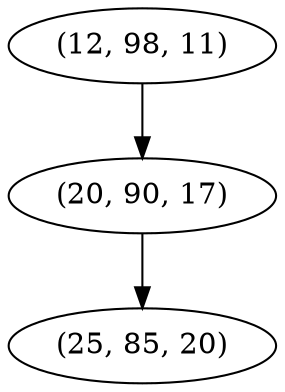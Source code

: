 digraph tree {
    "(12, 98, 11)";
    "(20, 90, 17)";
    "(25, 85, 20)";
    "(12, 98, 11)" -> "(20, 90, 17)";
    "(20, 90, 17)" -> "(25, 85, 20)";
}
